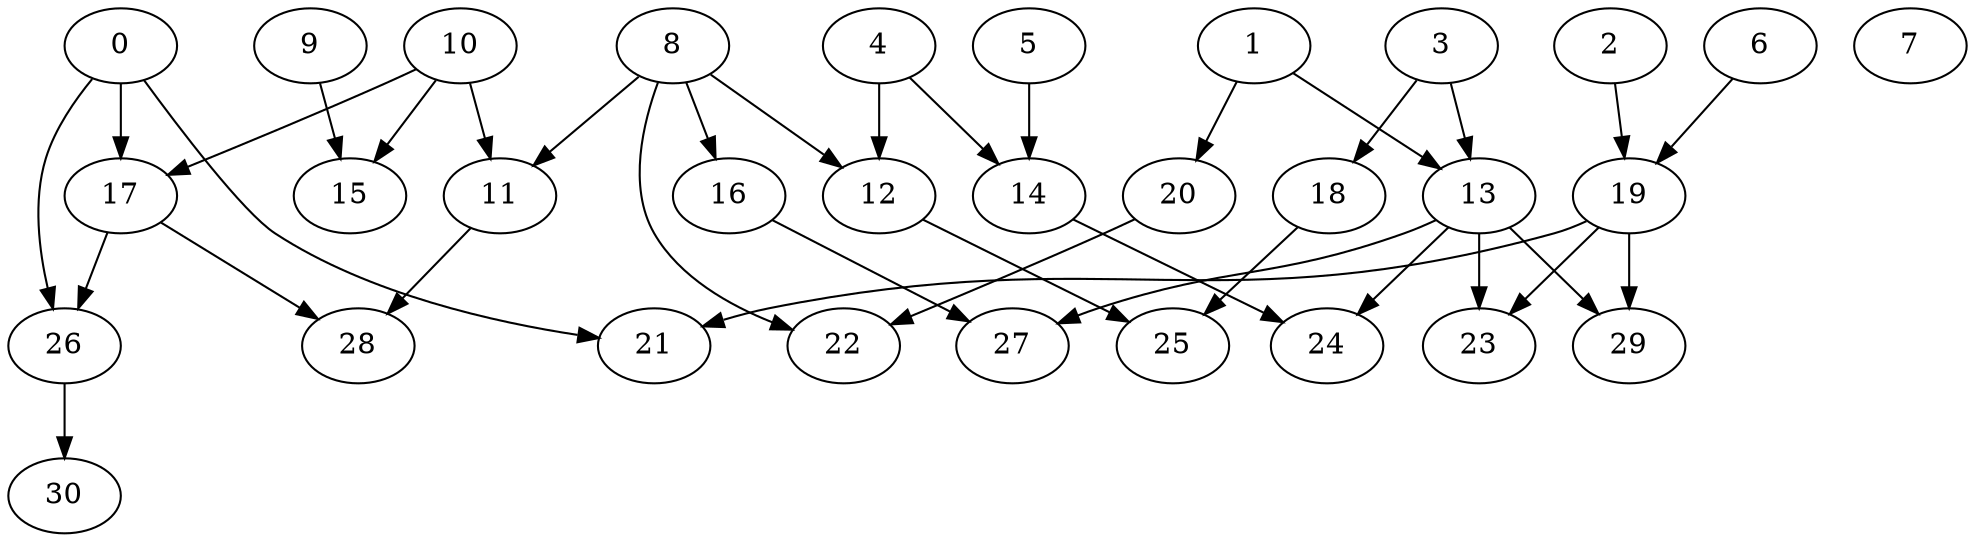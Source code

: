 strict digraph "" {
	0	[layer=1];
	17	[layer=2];
	0 -> 17;
	21	[layer=3];
	0 -> 21;
	26	[layer=3];
	0 -> 26;
	1	[layer=1];
	13	[layer=2];
	1 -> 13;
	20	[layer=2];
	1 -> 20;
	2	[layer=1];
	19	[layer=2];
	2 -> 19;
	3	[layer=1];
	3 -> 13;
	18	[layer=2];
	3 -> 18;
	4	[layer=1];
	12	[layer=2];
	4 -> 12;
	14	[layer=2];
	4 -> 14;
	5	[layer=1];
	5 -> 14;
	6	[layer=1];
	6 -> 19;
	7	[layer=1];
	8	[layer=1];
	11	[layer=2];
	8 -> 11;
	8 -> 12;
	16	[layer=2];
	8 -> 16;
	22	[layer=3];
	8 -> 22;
	9	[layer=1];
	15	[layer=2];
	9 -> 15;
	10	[layer=1];
	10 -> 11;
	10 -> 15;
	10 -> 17;
	28	[layer=3];
	11 -> 28;
	25	[layer=3];
	12 -> 25;
	23	[layer=3];
	13 -> 23;
	24	[layer=3];
	13 -> 24;
	27	[layer=3];
	13 -> 27;
	29	[layer=3];
	13 -> 29;
	14 -> 24;
	16 -> 27;
	17 -> 26;
	17 -> 28;
	18 -> 25;
	19 -> 21;
	19 -> 23;
	19 -> 29;
	20 -> 22;
	30	[layer=4];
	26 -> 30;
}
